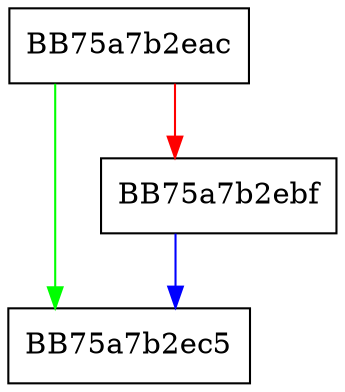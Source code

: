 digraph __uncaught_exception {
  node [shape="box"];
  graph [splines=ortho];
  BB75a7b2eac -> BB75a7b2ec5 [color="green"];
  BB75a7b2eac -> BB75a7b2ebf [color="red"];
  BB75a7b2ebf -> BB75a7b2ec5 [color="blue"];
}